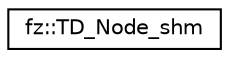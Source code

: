 digraph "Graphical Class Hierarchy"
{
 // LATEX_PDF_SIZE
  edge [fontname="Helvetica",fontsize="10",labelfontname="Helvetica",labelfontsize="10"];
  node [fontname="Helvetica",fontsize="10",shape=record];
  rankdir="LR";
  Node0 [label="fz::TD_Node_shm",height=0.2,width=0.4,color="black", fillcolor="white", style="filled",URL="$structfz_1_1TD__Node__shm.html",tooltip=" "];
}
